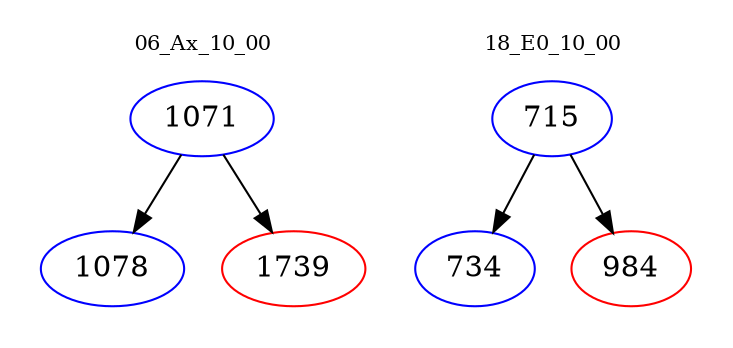 digraph{
subgraph cluster_0 {
color = white
label = "06_Ax_10_00";
fontsize=10;
T0_1071 [label="1071", color="blue"]
T0_1071 -> T0_1078 [color="black"]
T0_1078 [label="1078", color="blue"]
T0_1071 -> T0_1739 [color="black"]
T0_1739 [label="1739", color="red"]
}
subgraph cluster_1 {
color = white
label = "18_E0_10_00";
fontsize=10;
T1_715 [label="715", color="blue"]
T1_715 -> T1_734 [color="black"]
T1_734 [label="734", color="blue"]
T1_715 -> T1_984 [color="black"]
T1_984 [label="984", color="red"]
}
}

